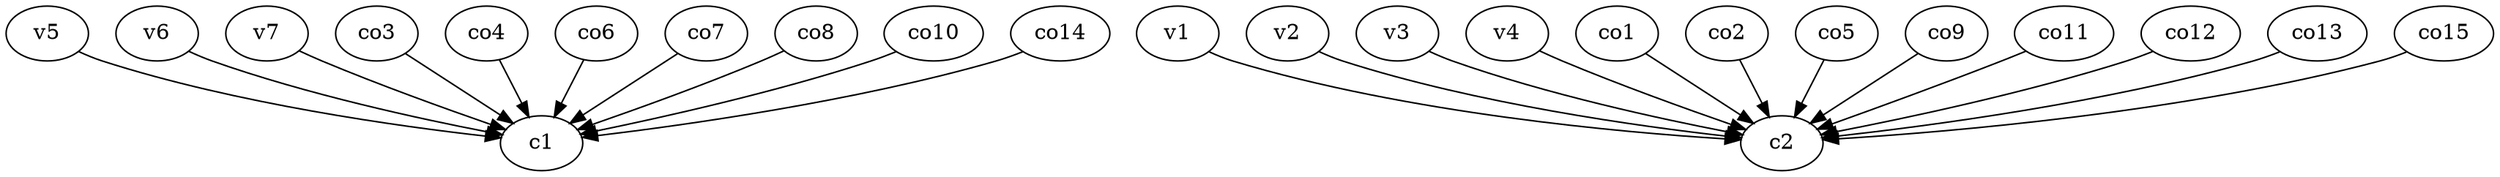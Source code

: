 strict digraph  {
c1;
c2;
v1;
v2;
v3;
v4;
v5;
v6;
v7;
co1;
co2;
co3;
co4;
co5;
co6;
co7;
co8;
co9;
co10;
co11;
co12;
co13;
co14;
co15;
v1 -> c2  [weight=1];
v2 -> c2  [weight=1];
v3 -> c2  [weight=1];
v4 -> c2  [weight=1];
v5 -> c1  [weight=1];
v6 -> c1  [weight=1];
v7 -> c1  [weight=1];
co1 -> c2  [weight=1];
co2 -> c2  [weight=1];
co3 -> c1  [weight=1];
co4 -> c1  [weight=1];
co5 -> c2  [weight=1];
co6 -> c1  [weight=1];
co7 -> c1  [weight=1];
co8 -> c1  [weight=1];
co9 -> c2  [weight=1];
co10 -> c1  [weight=1];
co11 -> c2  [weight=1];
co12 -> c2  [weight=1];
co13 -> c2  [weight=1];
co14 -> c1  [weight=1];
co15 -> c2  [weight=1];
}
